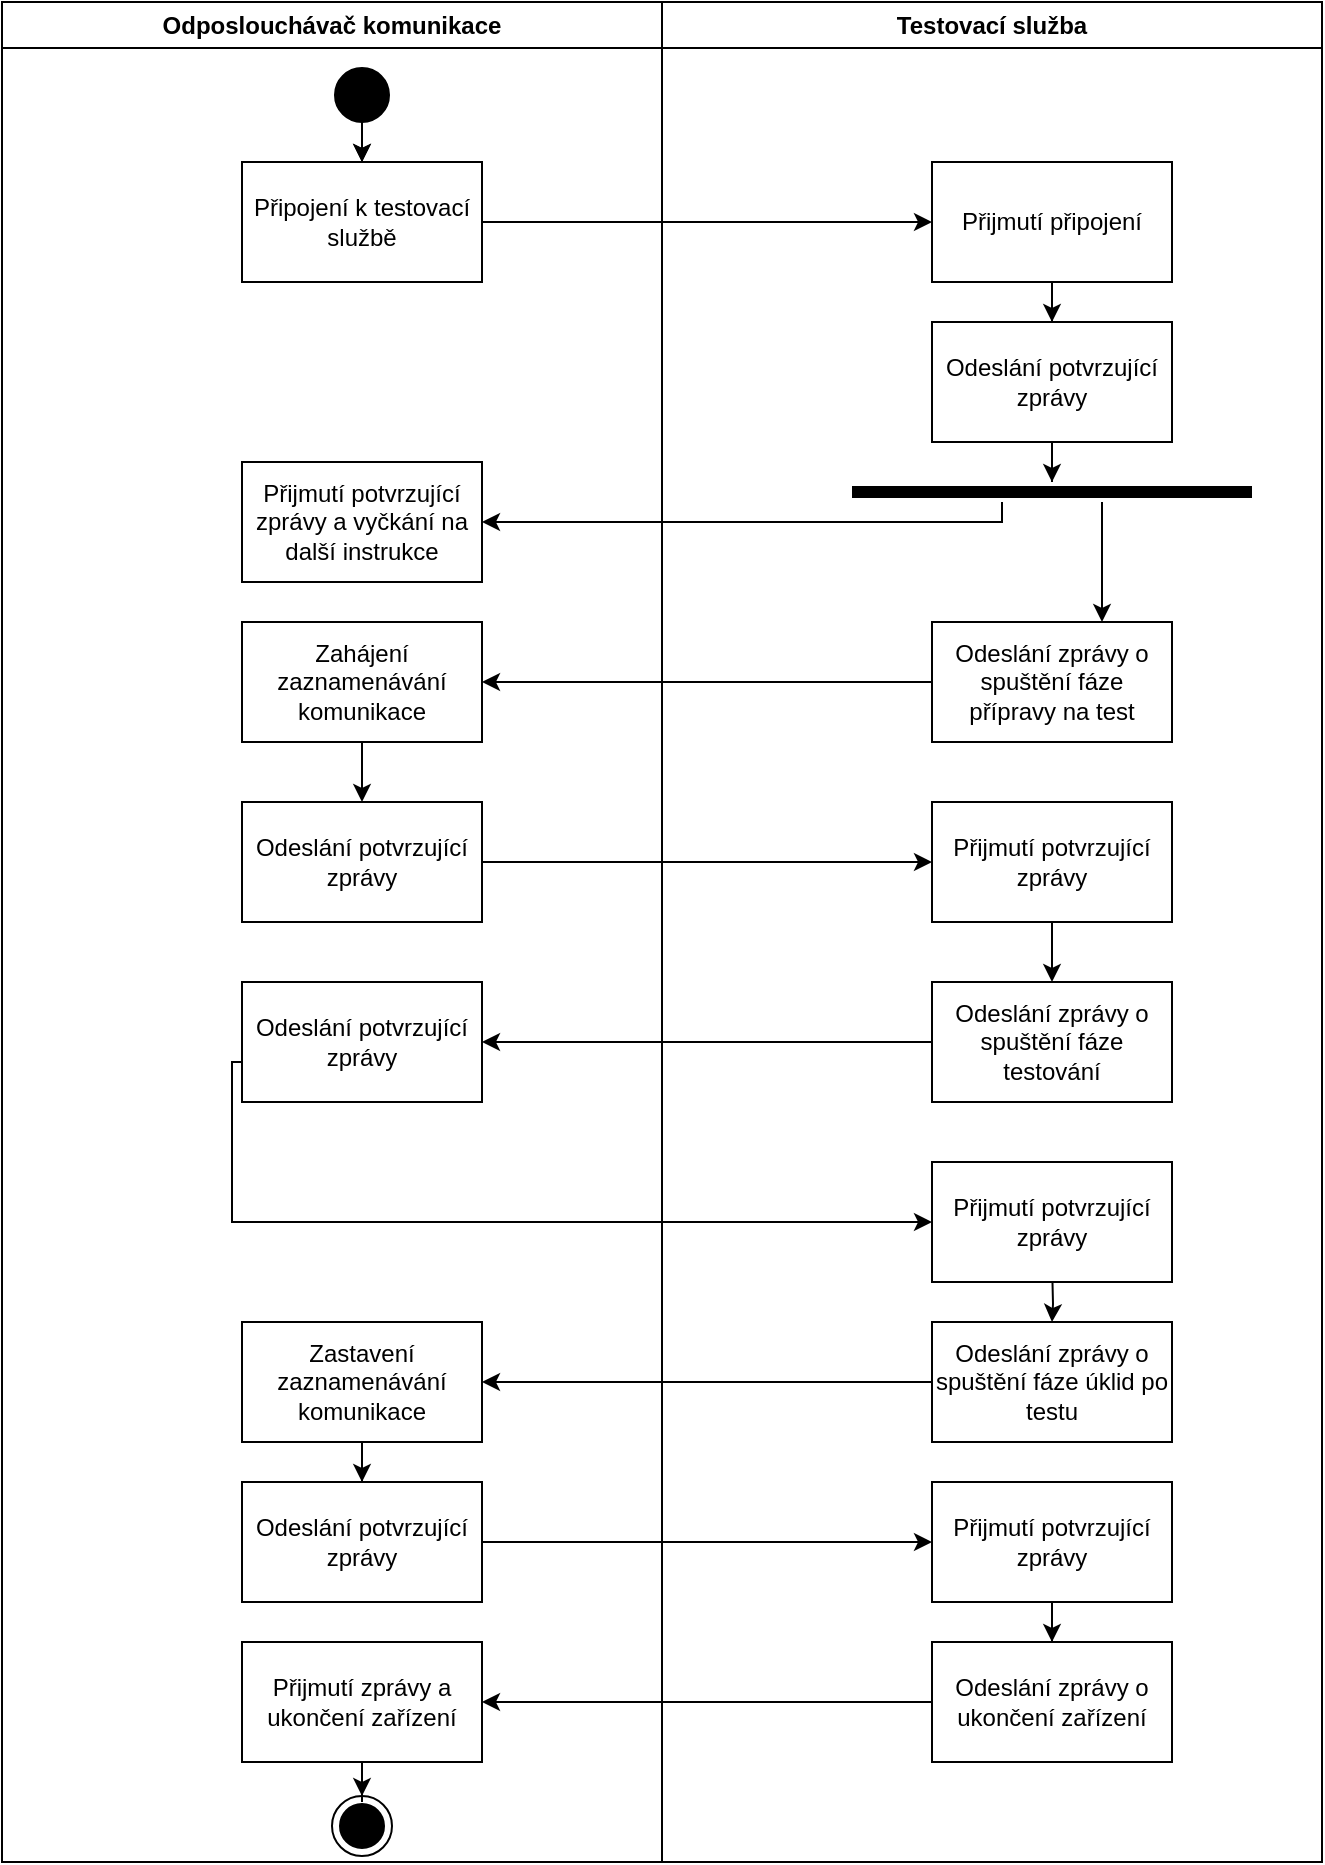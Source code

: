 <mxfile version="21.2.1" type="device">
  <diagram name="Page-1" id="KkXltk--4Qlm6cffHJfb">
    <mxGraphModel dx="1793" dy="1055" grid="1" gridSize="10" guides="1" tooltips="1" connect="1" arrows="1" fold="1" page="1" pageScale="1" pageWidth="827" pageHeight="1169" math="0" shadow="0">
      <root>
        <mxCell id="0" />
        <mxCell id="1" parent="0" />
        <mxCell id="m5uBOJ5qvGsPhOKfhb_N-3" value="Odposlouchávač komunikace" style="swimlane;whiteSpace=wrap;html=1;" vertex="1" parent="1">
          <mxGeometry x="90" y="10" width="330" height="930" as="geometry" />
        </mxCell>
        <mxCell id="m5uBOJ5qvGsPhOKfhb_N-5" value="Připojení k testovací službě" style="rounded=0;whiteSpace=wrap;html=1;" vertex="1" parent="m5uBOJ5qvGsPhOKfhb_N-3">
          <mxGeometry x="120" y="80" width="120" height="60" as="geometry" />
        </mxCell>
        <mxCell id="m5uBOJ5qvGsPhOKfhb_N-8" style="edgeStyle=orthogonalEdgeStyle;rounded=0;orthogonalLoop=1;jettySize=auto;html=1;" edge="1" parent="m5uBOJ5qvGsPhOKfhb_N-3" source="m5uBOJ5qvGsPhOKfhb_N-6" target="m5uBOJ5qvGsPhOKfhb_N-5">
          <mxGeometry relative="1" as="geometry" />
        </mxCell>
        <mxCell id="m5uBOJ5qvGsPhOKfhb_N-79" value="" style="edgeStyle=orthogonalEdgeStyle;rounded=0;orthogonalLoop=1;jettySize=auto;html=1;" edge="1" parent="m5uBOJ5qvGsPhOKfhb_N-3" source="m5uBOJ5qvGsPhOKfhb_N-6" target="m5uBOJ5qvGsPhOKfhb_N-5">
          <mxGeometry relative="1" as="geometry" />
        </mxCell>
        <mxCell id="m5uBOJ5qvGsPhOKfhb_N-6" value="" style="ellipse;whiteSpace=wrap;html=1;aspect=fixed;fillColor=#000000;" vertex="1" parent="m5uBOJ5qvGsPhOKfhb_N-3">
          <mxGeometry x="166.5" y="33" width="27" height="27" as="geometry" />
        </mxCell>
        <mxCell id="m5uBOJ5qvGsPhOKfhb_N-30" style="edgeStyle=orthogonalEdgeStyle;rounded=0;orthogonalLoop=1;jettySize=auto;html=1;" edge="1" parent="m5uBOJ5qvGsPhOKfhb_N-3" source="m5uBOJ5qvGsPhOKfhb_N-26" target="m5uBOJ5qvGsPhOKfhb_N-28">
          <mxGeometry relative="1" as="geometry" />
        </mxCell>
        <mxCell id="m5uBOJ5qvGsPhOKfhb_N-26" value="Zahájení zaznamenávání komunikace" style="rounded=0;whiteSpace=wrap;html=1;" vertex="1" parent="m5uBOJ5qvGsPhOKfhb_N-3">
          <mxGeometry x="120" y="310" width="120" height="60" as="geometry" />
        </mxCell>
        <mxCell id="m5uBOJ5qvGsPhOKfhb_N-28" value="Odeslání potvrzující zprávy" style="rounded=0;whiteSpace=wrap;html=1;" vertex="1" parent="m5uBOJ5qvGsPhOKfhb_N-3">
          <mxGeometry x="120" y="400" width="120" height="60" as="geometry" />
        </mxCell>
        <mxCell id="m5uBOJ5qvGsPhOKfhb_N-41" value="Odeslání potvrzující zprávy" style="rounded=0;whiteSpace=wrap;html=1;" vertex="1" parent="m5uBOJ5qvGsPhOKfhb_N-3">
          <mxGeometry x="120" y="490" width="120" height="60" as="geometry" />
        </mxCell>
        <mxCell id="m5uBOJ5qvGsPhOKfhb_N-53" style="edgeStyle=orthogonalEdgeStyle;rounded=0;orthogonalLoop=1;jettySize=auto;html=1;entryX=0.5;entryY=0;entryDx=0;entryDy=0;" edge="1" parent="m5uBOJ5qvGsPhOKfhb_N-3" source="m5uBOJ5qvGsPhOKfhb_N-50" target="m5uBOJ5qvGsPhOKfhb_N-52">
          <mxGeometry relative="1" as="geometry" />
        </mxCell>
        <mxCell id="m5uBOJ5qvGsPhOKfhb_N-50" value="Zastavení zaznamenávání komunikace" style="rounded=0;whiteSpace=wrap;html=1;" vertex="1" parent="m5uBOJ5qvGsPhOKfhb_N-3">
          <mxGeometry x="120" y="660" width="120" height="60" as="geometry" />
        </mxCell>
        <mxCell id="m5uBOJ5qvGsPhOKfhb_N-52" value="Odeslání potvrzující zprávy" style="rounded=0;whiteSpace=wrap;html=1;" vertex="1" parent="m5uBOJ5qvGsPhOKfhb_N-3">
          <mxGeometry x="120" y="740" width="120" height="60" as="geometry" />
        </mxCell>
        <mxCell id="m5uBOJ5qvGsPhOKfhb_N-72" value="Přijmutí potvrzující zprávy a vyčkání na další instrukce" style="rounded=0;whiteSpace=wrap;html=1;" vertex="1" parent="m5uBOJ5qvGsPhOKfhb_N-3">
          <mxGeometry x="120" y="230" width="120" height="60" as="geometry" />
        </mxCell>
        <mxCell id="m5uBOJ5qvGsPhOKfhb_N-87" style="edgeStyle=orthogonalEdgeStyle;rounded=0;orthogonalLoop=1;jettySize=auto;html=1;entryX=0.5;entryY=0;entryDx=0;entryDy=0;" edge="1" parent="m5uBOJ5qvGsPhOKfhb_N-3" source="m5uBOJ5qvGsPhOKfhb_N-83" target="m5uBOJ5qvGsPhOKfhb_N-86">
          <mxGeometry relative="1" as="geometry" />
        </mxCell>
        <mxCell id="m5uBOJ5qvGsPhOKfhb_N-83" value="Přijmutí zprávy a ukončení zařízení" style="rounded=0;whiteSpace=wrap;html=1;" vertex="1" parent="m5uBOJ5qvGsPhOKfhb_N-3">
          <mxGeometry x="120" y="820" width="120" height="60" as="geometry" />
        </mxCell>
        <mxCell id="m5uBOJ5qvGsPhOKfhb_N-86" value="" style="ellipse;html=1;shape=endState;fillColor=#000000;strokeColor=#000000;" vertex="1" parent="m5uBOJ5qvGsPhOKfhb_N-3">
          <mxGeometry x="165" y="897" width="30" height="30" as="geometry" />
        </mxCell>
        <mxCell id="m5uBOJ5qvGsPhOKfhb_N-4" value="Testovací služba" style="swimlane;whiteSpace=wrap;html=1;" vertex="1" parent="1">
          <mxGeometry x="420" y="10" width="330" height="930" as="geometry" />
        </mxCell>
        <mxCell id="m5uBOJ5qvGsPhOKfhb_N-18" style="edgeStyle=orthogonalEdgeStyle;rounded=0;orthogonalLoop=1;jettySize=auto;html=1;entryX=0.5;entryY=0;entryDx=0;entryDy=0;" edge="1" parent="m5uBOJ5qvGsPhOKfhb_N-4" source="m5uBOJ5qvGsPhOKfhb_N-9" target="m5uBOJ5qvGsPhOKfhb_N-17">
          <mxGeometry relative="1" as="geometry" />
        </mxCell>
        <mxCell id="m5uBOJ5qvGsPhOKfhb_N-9" value="Přijmutí připojení" style="rounded=0;whiteSpace=wrap;html=1;" vertex="1" parent="m5uBOJ5qvGsPhOKfhb_N-4">
          <mxGeometry x="135" y="80" width="120" height="60" as="geometry" />
        </mxCell>
        <mxCell id="m5uBOJ5qvGsPhOKfhb_N-76" style="edgeStyle=orthogonalEdgeStyle;rounded=0;orthogonalLoop=1;jettySize=auto;html=1;" edge="1" parent="m5uBOJ5qvGsPhOKfhb_N-4" source="m5uBOJ5qvGsPhOKfhb_N-17" target="m5uBOJ5qvGsPhOKfhb_N-74">
          <mxGeometry relative="1" as="geometry" />
        </mxCell>
        <mxCell id="m5uBOJ5qvGsPhOKfhb_N-17" value="Odeslání potvrzující zprávy" style="rounded=0;whiteSpace=wrap;html=1;" vertex="1" parent="m5uBOJ5qvGsPhOKfhb_N-4">
          <mxGeometry x="135" y="160" width="120" height="60" as="geometry" />
        </mxCell>
        <mxCell id="m5uBOJ5qvGsPhOKfhb_N-23" value="Odeslání zprávy o spuštění fáze přípravy na test" style="rounded=0;whiteSpace=wrap;html=1;" vertex="1" parent="m5uBOJ5qvGsPhOKfhb_N-4">
          <mxGeometry x="135" y="310" width="120" height="60" as="geometry" />
        </mxCell>
        <mxCell id="m5uBOJ5qvGsPhOKfhb_N-45" style="edgeStyle=orthogonalEdgeStyle;rounded=0;orthogonalLoop=1;jettySize=auto;html=1;entryX=0.5;entryY=0;entryDx=0;entryDy=0;" edge="1" parent="m5uBOJ5qvGsPhOKfhb_N-4" source="m5uBOJ5qvGsPhOKfhb_N-31" target="m5uBOJ5qvGsPhOKfhb_N-40">
          <mxGeometry relative="1" as="geometry" />
        </mxCell>
        <mxCell id="m5uBOJ5qvGsPhOKfhb_N-31" value="Přijmutí potvrzující zprávy" style="rounded=0;whiteSpace=wrap;html=1;" vertex="1" parent="m5uBOJ5qvGsPhOKfhb_N-4">
          <mxGeometry x="135" y="400" width="120" height="60" as="geometry" />
        </mxCell>
        <mxCell id="m5uBOJ5qvGsPhOKfhb_N-40" value="Odeslání zprávy o spuštění fáze testování" style="rounded=0;whiteSpace=wrap;html=1;" vertex="1" parent="m5uBOJ5qvGsPhOKfhb_N-4">
          <mxGeometry x="135" y="490" width="120" height="60" as="geometry" />
        </mxCell>
        <mxCell id="m5uBOJ5qvGsPhOKfhb_N-49" style="edgeStyle=orthogonalEdgeStyle;rounded=0;orthogonalLoop=1;jettySize=auto;html=1;" edge="1" parent="m5uBOJ5qvGsPhOKfhb_N-4" target="m5uBOJ5qvGsPhOKfhb_N-48">
          <mxGeometry relative="1" as="geometry">
            <mxPoint x="195" y="630" as="sourcePoint" />
          </mxGeometry>
        </mxCell>
        <mxCell id="m5uBOJ5qvGsPhOKfhb_N-46" value="Přijmutí potvrzující zprávy" style="rounded=0;whiteSpace=wrap;html=1;" vertex="1" parent="m5uBOJ5qvGsPhOKfhb_N-4">
          <mxGeometry x="135" y="580" width="120" height="60" as="geometry" />
        </mxCell>
        <mxCell id="m5uBOJ5qvGsPhOKfhb_N-48" value="Odeslání zprávy o spuštění fáze úklid po testu" style="rounded=0;whiteSpace=wrap;html=1;" vertex="1" parent="m5uBOJ5qvGsPhOKfhb_N-4">
          <mxGeometry x="135" y="660" width="120" height="60" as="geometry" />
        </mxCell>
        <mxCell id="m5uBOJ5qvGsPhOKfhb_N-84" style="edgeStyle=orthogonalEdgeStyle;rounded=0;orthogonalLoop=1;jettySize=auto;html=1;entryX=0.5;entryY=0;entryDx=0;entryDy=0;" edge="1" parent="m5uBOJ5qvGsPhOKfhb_N-4" source="m5uBOJ5qvGsPhOKfhb_N-55" target="m5uBOJ5qvGsPhOKfhb_N-82">
          <mxGeometry relative="1" as="geometry" />
        </mxCell>
        <mxCell id="m5uBOJ5qvGsPhOKfhb_N-55" value="Přijmutí potvrzující zprávy" style="rounded=0;whiteSpace=wrap;html=1;" vertex="1" parent="m5uBOJ5qvGsPhOKfhb_N-4">
          <mxGeometry x="135" y="740" width="120" height="60" as="geometry" />
        </mxCell>
        <mxCell id="m5uBOJ5qvGsPhOKfhb_N-78" style="edgeStyle=orthogonalEdgeStyle;rounded=0;orthogonalLoop=1;jettySize=auto;html=1;" edge="1" parent="m5uBOJ5qvGsPhOKfhb_N-4" source="m5uBOJ5qvGsPhOKfhb_N-74">
          <mxGeometry relative="1" as="geometry">
            <mxPoint x="220" y="310" as="targetPoint" />
            <Array as="points">
              <mxPoint x="220" y="310" />
            </Array>
          </mxGeometry>
        </mxCell>
        <mxCell id="m5uBOJ5qvGsPhOKfhb_N-74" value="" style="shape=line;html=1;strokeWidth=6;strokeColor=#000000;" vertex="1" parent="m5uBOJ5qvGsPhOKfhb_N-4">
          <mxGeometry x="95" y="240" width="200" height="10" as="geometry" />
        </mxCell>
        <mxCell id="m5uBOJ5qvGsPhOKfhb_N-82" value="Odeslání zprávy o ukončení zařízení" style="rounded=0;whiteSpace=wrap;html=1;" vertex="1" parent="m5uBOJ5qvGsPhOKfhb_N-4">
          <mxGeometry x="135" y="820" width="120" height="60" as="geometry" />
        </mxCell>
        <mxCell id="m5uBOJ5qvGsPhOKfhb_N-16" style="edgeStyle=orthogonalEdgeStyle;rounded=0;orthogonalLoop=1;jettySize=auto;html=1;entryX=0;entryY=0.5;entryDx=0;entryDy=0;" edge="1" parent="1" source="m5uBOJ5qvGsPhOKfhb_N-5" target="m5uBOJ5qvGsPhOKfhb_N-9">
          <mxGeometry relative="1" as="geometry" />
        </mxCell>
        <mxCell id="m5uBOJ5qvGsPhOKfhb_N-27" style="edgeStyle=orthogonalEdgeStyle;rounded=0;orthogonalLoop=1;jettySize=auto;html=1;entryX=1;entryY=0.5;entryDx=0;entryDy=0;" edge="1" parent="1" source="m5uBOJ5qvGsPhOKfhb_N-23" target="m5uBOJ5qvGsPhOKfhb_N-26">
          <mxGeometry relative="1" as="geometry" />
        </mxCell>
        <mxCell id="m5uBOJ5qvGsPhOKfhb_N-32" style="edgeStyle=orthogonalEdgeStyle;rounded=0;orthogonalLoop=1;jettySize=auto;html=1;entryX=0;entryY=0.5;entryDx=0;entryDy=0;" edge="1" parent="1" source="m5uBOJ5qvGsPhOKfhb_N-28" target="m5uBOJ5qvGsPhOKfhb_N-31">
          <mxGeometry relative="1" as="geometry" />
        </mxCell>
        <mxCell id="m5uBOJ5qvGsPhOKfhb_N-42" style="edgeStyle=orthogonalEdgeStyle;rounded=0;orthogonalLoop=1;jettySize=auto;html=1;entryX=1;entryY=0.5;entryDx=0;entryDy=0;" edge="1" parent="1" source="m5uBOJ5qvGsPhOKfhb_N-40" target="m5uBOJ5qvGsPhOKfhb_N-41">
          <mxGeometry relative="1" as="geometry" />
        </mxCell>
        <mxCell id="m5uBOJ5qvGsPhOKfhb_N-47" style="edgeStyle=orthogonalEdgeStyle;rounded=0;orthogonalLoop=1;jettySize=auto;html=1;entryX=0;entryY=0.5;entryDx=0;entryDy=0;" edge="1" parent="1" source="m5uBOJ5qvGsPhOKfhb_N-41" target="m5uBOJ5qvGsPhOKfhb_N-46">
          <mxGeometry relative="1" as="geometry">
            <Array as="points">
              <mxPoint x="205" y="540" />
            </Array>
          </mxGeometry>
        </mxCell>
        <mxCell id="m5uBOJ5qvGsPhOKfhb_N-51" style="edgeStyle=orthogonalEdgeStyle;rounded=0;orthogonalLoop=1;jettySize=auto;html=1;" edge="1" parent="1" source="m5uBOJ5qvGsPhOKfhb_N-48" target="m5uBOJ5qvGsPhOKfhb_N-50">
          <mxGeometry relative="1" as="geometry" />
        </mxCell>
        <mxCell id="m5uBOJ5qvGsPhOKfhb_N-57" style="edgeStyle=orthogonalEdgeStyle;rounded=0;orthogonalLoop=1;jettySize=auto;html=1;entryX=0;entryY=0.5;entryDx=0;entryDy=0;" edge="1" parent="1" source="m5uBOJ5qvGsPhOKfhb_N-52" target="m5uBOJ5qvGsPhOKfhb_N-55">
          <mxGeometry relative="1" as="geometry" />
        </mxCell>
        <mxCell id="m5uBOJ5qvGsPhOKfhb_N-77" style="edgeStyle=orthogonalEdgeStyle;rounded=0;orthogonalLoop=1;jettySize=auto;html=1;entryX=1;entryY=0.5;entryDx=0;entryDy=0;" edge="1" parent="1" source="m5uBOJ5qvGsPhOKfhb_N-74" target="m5uBOJ5qvGsPhOKfhb_N-72">
          <mxGeometry relative="1" as="geometry">
            <mxPoint x="250" y="280" as="targetPoint" />
            <Array as="points">
              <mxPoint x="590" y="270" />
            </Array>
          </mxGeometry>
        </mxCell>
        <mxCell id="m5uBOJ5qvGsPhOKfhb_N-85" style="edgeStyle=orthogonalEdgeStyle;rounded=0;orthogonalLoop=1;jettySize=auto;html=1;entryX=1;entryY=0.5;entryDx=0;entryDy=0;" edge="1" parent="1" source="m5uBOJ5qvGsPhOKfhb_N-82" target="m5uBOJ5qvGsPhOKfhb_N-83">
          <mxGeometry relative="1" as="geometry" />
        </mxCell>
      </root>
    </mxGraphModel>
  </diagram>
</mxfile>
